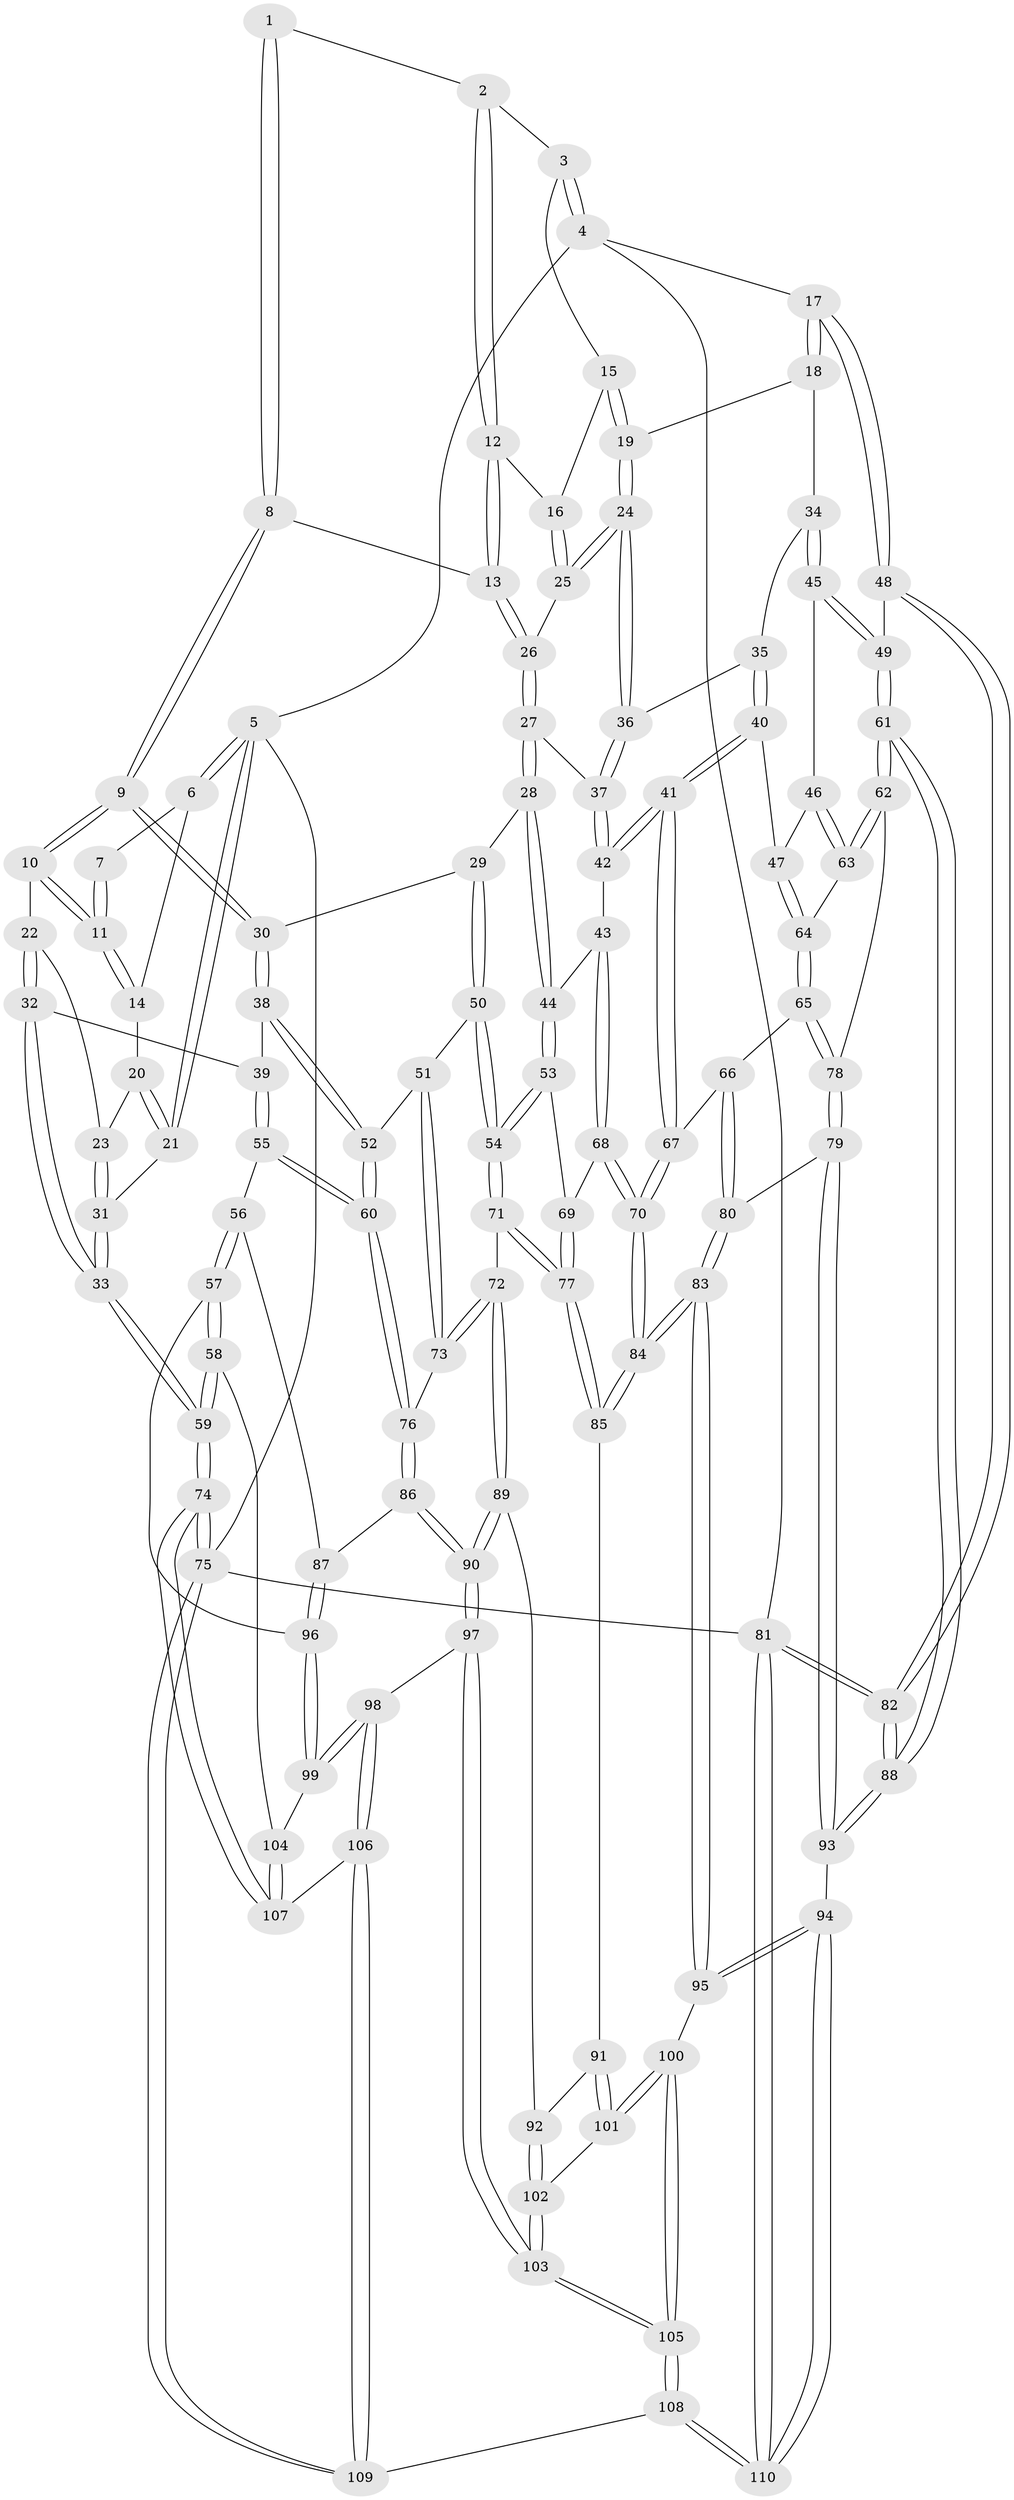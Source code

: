 // Generated by graph-tools (version 1.1) at 2025/51/03/09/25 03:51:01]
// undirected, 110 vertices, 272 edges
graph export_dot {
graph [start="1"]
  node [color=gray90,style=filled];
  1 [pos="+0.3658832425923658+0"];
  2 [pos="+0.5953687355039544+0"];
  3 [pos="+0.7757455597223467+0"];
  4 [pos="+1+0"];
  5 [pos="+0+0"];
  6 [pos="+0.026955421777949764+0"];
  7 [pos="+0.2737018450204659+0"];
  8 [pos="+0.38102836281287655+0.06524542947445813"];
  9 [pos="+0.2725196728089864+0.17838170078066068"];
  10 [pos="+0.27074624002636+0.17644923928917827"];
  11 [pos="+0.22988011230222952+0.11696819030153831"];
  12 [pos="+0.5379345197671698+0.06544080372628339"];
  13 [pos="+0.5096302640275934+0.092038554838139"];
  14 [pos="+0.12454264956817963+0.04743957980288653"];
  15 [pos="+0.7438351146604453+0"];
  16 [pos="+0.6301225841992533+0.09019963498793787"];
  17 [pos="+1+0"];
  18 [pos="+0.9062995367812239+0.13445349157238726"];
  19 [pos="+0.7817086550796227+0.12949698341590282"];
  20 [pos="+0.08953378877316896+0.0740150337125674"];
  21 [pos="+0+0.01577064128752307"];
  22 [pos="+0.059832236304143596+0.14892563253216462"];
  23 [pos="+0.05858047905634116+0.14713454083556018"];
  24 [pos="+0.7258548446523674+0.2103944286791041"];
  25 [pos="+0.6606754247677921+0.1637411483161461"];
  26 [pos="+0.5217449187989852+0.18766766180119704"];
  27 [pos="+0.4979447935977833+0.2642411860209663"];
  28 [pos="+0.44390700216831747+0.29366508140767716"];
  29 [pos="+0.4215045571043483+0.29155178448811464"];
  30 [pos="+0.2754240676969377+0.22456220746612415"];
  31 [pos="+0+0.12428512433825113"];
  32 [pos="+0.08971574111429473+0.3182260958042536"];
  33 [pos="+0+0.37474600003080744"];
  34 [pos="+0.8778655394527531+0.30219678805092004"];
  35 [pos="+0.729940725499845+0.2471983470552429"];
  36 [pos="+0.7264162203258184+0.24392323301684338"];
  37 [pos="+0.6220972330716553+0.3048744030867093"];
  38 [pos="+0.20868609859584356+0.29480430181793965"];
  39 [pos="+0.12232896252662932+0.3217966455265668"];
  40 [pos="+0.7494612804156103+0.40734577649112885"];
  41 [pos="+0.6769801914077511+0.4333904278465099"];
  42 [pos="+0.6233952892100029+0.32440593337952134"];
  43 [pos="+0.558219561149224+0.42751417319073"];
  44 [pos="+0.4762221665244071+0.37983672439250826"];
  45 [pos="+0.9121823802986848+0.3427774546821688"];
  46 [pos="+0.8953691057949941+0.3612733280678809"];
  47 [pos="+0.7525782396412393+0.4086691958805426"];
  48 [pos="+1+0.3243122254980268"];
  49 [pos="+1+0.3549062308307104"];
  50 [pos="+0.3624560438116839+0.42960265078431065"];
  51 [pos="+0.348266167293867+0.4372875450748342"];
  52 [pos="+0.25952554921615123+0.4177763386736393"];
  53 [pos="+0.45134910239841125+0.47482844071526165"];
  54 [pos="+0.4408000457703427+0.4838818563938624"];
  55 [pos="+0.13694806786568864+0.5019701253885593"];
  56 [pos="+0.11542563302351809+0.5205869002019172"];
  57 [pos="+0+0.5661136270413099"];
  58 [pos="+0+0.5565680914842737"];
  59 [pos="+0+0.5552282187002573"];
  60 [pos="+0.24096930983009457+0.5189112962933458"];
  61 [pos="+0.916604107559369+0.5569060186265469"];
  62 [pos="+0.8792177617044294+0.5369860808409832"];
  63 [pos="+0.8534422214067102+0.48280321551622246"];
  64 [pos="+0.7869576119574714+0.47234290049645355"];
  65 [pos="+0.7587654376449315+0.5124647294448734"];
  66 [pos="+0.6801138153782071+0.5041578844983875"];
  67 [pos="+0.6484201132417847+0.48792574995606236"];
  68 [pos="+0.5884746088228827+0.49496000772353504"];
  69 [pos="+0.5174656177304175+0.4899980438153973"];
  70 [pos="+0.605089971899276+0.5095380478587292"];
  71 [pos="+0.41640603175010177+0.5492663024211673"];
  72 [pos="+0.41039566240839875+0.5518659826042327"];
  73 [pos="+0.3407545085552404+0.5189712320362191"];
  74 [pos="+0+1"];
  75 [pos="+0+1"];
  76 [pos="+0.252320953668227+0.5353630171668213"];
  77 [pos="+0.46987461216594506+0.5751464890084613"];
  78 [pos="+0.7827897068224898+0.5795533508604331"];
  79 [pos="+0.7694666906355389+0.6038205713409244"];
  80 [pos="+0.7359330990575635+0.6036164196700585"];
  81 [pos="+1+1"];
  82 [pos="+1+1"];
  83 [pos="+0.6223577710125574+0.6519717632780943"];
  84 [pos="+0.5855278063559805+0.5970994033157148"];
  85 [pos="+0.51652585534534+0.6039777501830008"];
  86 [pos="+0.25089191375292685+0.5903741710380045"];
  87 [pos="+0.15938428669130172+0.6253594304864354"];
  88 [pos="+1+0.9979614271300863"];
  89 [pos="+0.37362306097878545+0.6270222769592819"];
  90 [pos="+0.30480855318062483+0.669354754583945"];
  91 [pos="+0.49189090356834775+0.63876516999884"];
  92 [pos="+0.4415057892380859+0.6702904949065502"];
  93 [pos="+0.8663980173182467+0.7956910896907629"];
  94 [pos="+0.6638397003848506+0.7540393322356631"];
  95 [pos="+0.6308848784139836+0.7395387876760451"];
  96 [pos="+0.131783510655982+0.665536459625525"];
  97 [pos="+0.2963281060189255+0.7262715079172448"];
  98 [pos="+0.16805341592601641+0.7580540444670917"];
  99 [pos="+0.14576003455416647+0.733515473122658"];
  100 [pos="+0.6284418652367154+0.7411542734844775"];
  101 [pos="+0.5061316933090018+0.7222563048497638"];
  102 [pos="+0.44134622176542887+0.7448557221958031"];
  103 [pos="+0.38382345372215193+0.8239318052610075"];
  104 [pos="+0.0570911448641709+0.7378353533548918"];
  105 [pos="+0.42858913408328725+1"];
  106 [pos="+0.14899900759715967+0.8406821153671822"];
  107 [pos="+0+0.8825520626469054"];
  108 [pos="+0.42267929219575845+1"];
  109 [pos="+0.3344837150095659+1"];
  110 [pos="+0.6635027365561633+1"];
  1 -- 2;
  1 -- 8;
  1 -- 8;
  2 -- 3;
  2 -- 12;
  2 -- 12;
  3 -- 4;
  3 -- 4;
  3 -- 15;
  4 -- 5;
  4 -- 17;
  4 -- 81;
  5 -- 6;
  5 -- 6;
  5 -- 21;
  5 -- 21;
  5 -- 75;
  6 -- 7;
  6 -- 14;
  7 -- 11;
  7 -- 11;
  8 -- 9;
  8 -- 9;
  8 -- 13;
  9 -- 10;
  9 -- 10;
  9 -- 30;
  9 -- 30;
  10 -- 11;
  10 -- 11;
  10 -- 22;
  11 -- 14;
  11 -- 14;
  12 -- 13;
  12 -- 13;
  12 -- 16;
  13 -- 26;
  13 -- 26;
  14 -- 20;
  15 -- 16;
  15 -- 19;
  15 -- 19;
  16 -- 25;
  16 -- 25;
  17 -- 18;
  17 -- 18;
  17 -- 48;
  17 -- 48;
  18 -- 19;
  18 -- 34;
  19 -- 24;
  19 -- 24;
  20 -- 21;
  20 -- 21;
  20 -- 23;
  21 -- 31;
  22 -- 23;
  22 -- 32;
  22 -- 32;
  23 -- 31;
  23 -- 31;
  24 -- 25;
  24 -- 25;
  24 -- 36;
  24 -- 36;
  25 -- 26;
  26 -- 27;
  26 -- 27;
  27 -- 28;
  27 -- 28;
  27 -- 37;
  28 -- 29;
  28 -- 44;
  28 -- 44;
  29 -- 30;
  29 -- 50;
  29 -- 50;
  30 -- 38;
  30 -- 38;
  31 -- 33;
  31 -- 33;
  32 -- 33;
  32 -- 33;
  32 -- 39;
  33 -- 59;
  33 -- 59;
  34 -- 35;
  34 -- 45;
  34 -- 45;
  35 -- 36;
  35 -- 40;
  35 -- 40;
  36 -- 37;
  36 -- 37;
  37 -- 42;
  37 -- 42;
  38 -- 39;
  38 -- 52;
  38 -- 52;
  39 -- 55;
  39 -- 55;
  40 -- 41;
  40 -- 41;
  40 -- 47;
  41 -- 42;
  41 -- 42;
  41 -- 67;
  41 -- 67;
  42 -- 43;
  43 -- 44;
  43 -- 68;
  43 -- 68;
  44 -- 53;
  44 -- 53;
  45 -- 46;
  45 -- 49;
  45 -- 49;
  46 -- 47;
  46 -- 63;
  46 -- 63;
  47 -- 64;
  47 -- 64;
  48 -- 49;
  48 -- 82;
  48 -- 82;
  49 -- 61;
  49 -- 61;
  50 -- 51;
  50 -- 54;
  50 -- 54;
  51 -- 52;
  51 -- 73;
  51 -- 73;
  52 -- 60;
  52 -- 60;
  53 -- 54;
  53 -- 54;
  53 -- 69;
  54 -- 71;
  54 -- 71;
  55 -- 56;
  55 -- 60;
  55 -- 60;
  56 -- 57;
  56 -- 57;
  56 -- 87;
  57 -- 58;
  57 -- 58;
  57 -- 96;
  58 -- 59;
  58 -- 59;
  58 -- 104;
  59 -- 74;
  59 -- 74;
  60 -- 76;
  60 -- 76;
  61 -- 62;
  61 -- 62;
  61 -- 88;
  61 -- 88;
  62 -- 63;
  62 -- 63;
  62 -- 78;
  63 -- 64;
  64 -- 65;
  64 -- 65;
  65 -- 66;
  65 -- 78;
  65 -- 78;
  66 -- 67;
  66 -- 80;
  66 -- 80;
  67 -- 70;
  67 -- 70;
  68 -- 69;
  68 -- 70;
  68 -- 70;
  69 -- 77;
  69 -- 77;
  70 -- 84;
  70 -- 84;
  71 -- 72;
  71 -- 77;
  71 -- 77;
  72 -- 73;
  72 -- 73;
  72 -- 89;
  72 -- 89;
  73 -- 76;
  74 -- 75;
  74 -- 75;
  74 -- 107;
  74 -- 107;
  75 -- 109;
  75 -- 109;
  75 -- 81;
  76 -- 86;
  76 -- 86;
  77 -- 85;
  77 -- 85;
  78 -- 79;
  78 -- 79;
  79 -- 80;
  79 -- 93;
  79 -- 93;
  80 -- 83;
  80 -- 83;
  81 -- 82;
  81 -- 82;
  81 -- 110;
  81 -- 110;
  82 -- 88;
  82 -- 88;
  83 -- 84;
  83 -- 84;
  83 -- 95;
  83 -- 95;
  84 -- 85;
  84 -- 85;
  85 -- 91;
  86 -- 87;
  86 -- 90;
  86 -- 90;
  87 -- 96;
  87 -- 96;
  88 -- 93;
  88 -- 93;
  89 -- 90;
  89 -- 90;
  89 -- 92;
  90 -- 97;
  90 -- 97;
  91 -- 92;
  91 -- 101;
  91 -- 101;
  92 -- 102;
  92 -- 102;
  93 -- 94;
  94 -- 95;
  94 -- 95;
  94 -- 110;
  94 -- 110;
  95 -- 100;
  96 -- 99;
  96 -- 99;
  97 -- 98;
  97 -- 103;
  97 -- 103;
  98 -- 99;
  98 -- 99;
  98 -- 106;
  98 -- 106;
  99 -- 104;
  100 -- 101;
  100 -- 101;
  100 -- 105;
  100 -- 105;
  101 -- 102;
  102 -- 103;
  102 -- 103;
  103 -- 105;
  103 -- 105;
  104 -- 107;
  104 -- 107;
  105 -- 108;
  105 -- 108;
  106 -- 107;
  106 -- 109;
  106 -- 109;
  108 -- 109;
  108 -- 110;
  108 -- 110;
}
